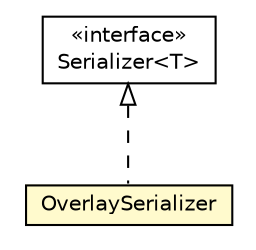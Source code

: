 #!/usr/local/bin/dot
#
# Class diagram 
# Generated by UMLGraph version R5_6-24-gf6e263 (http://www.umlgraph.org/)
#

digraph G {
	edge [fontname="Helvetica",fontsize=10,labelfontname="Helvetica",labelfontsize=10];
	node [fontname="Helvetica",fontsize=10,shape=plaintext];
	nodesep=0.25;
	ranksep=0.5;
	// io.reinert.requestor.core.serialization.Serializer<T>
	c30574 [label=<<table title="io.reinert.requestor.core.serialization.Serializer" border="0" cellborder="1" cellspacing="0" cellpadding="2" port="p" href="../../core/serialization/Serializer.html">
		<tr><td><table border="0" cellspacing="0" cellpadding="1">
<tr><td align="center" balign="center"> &#171;interface&#187; </td></tr>
<tr><td align="center" balign="center"> Serializer&lt;T&gt; </td></tr>
		</table></td></tr>
		</table>>, URL="../../core/serialization/Serializer.html", fontname="Helvetica", fontcolor="black", fontsize=10.0];
	// io.reinert.requestor.gwt.serialization.OverlaySerializer
	c30618 [label=<<table title="io.reinert.requestor.gwt.serialization.OverlaySerializer" border="0" cellborder="1" cellspacing="0" cellpadding="2" port="p" bgcolor="lemonChiffon" href="./OverlaySerializer.html">
		<tr><td><table border="0" cellspacing="0" cellpadding="1">
<tr><td align="center" balign="center"> OverlaySerializer </td></tr>
		</table></td></tr>
		</table>>, URL="./OverlaySerializer.html", fontname="Helvetica", fontcolor="black", fontsize=10.0];
	//io.reinert.requestor.gwt.serialization.OverlaySerializer implements io.reinert.requestor.core.serialization.Serializer<T>
	c30574:p -> c30618:p [dir=back,arrowtail=empty,style=dashed];
}

